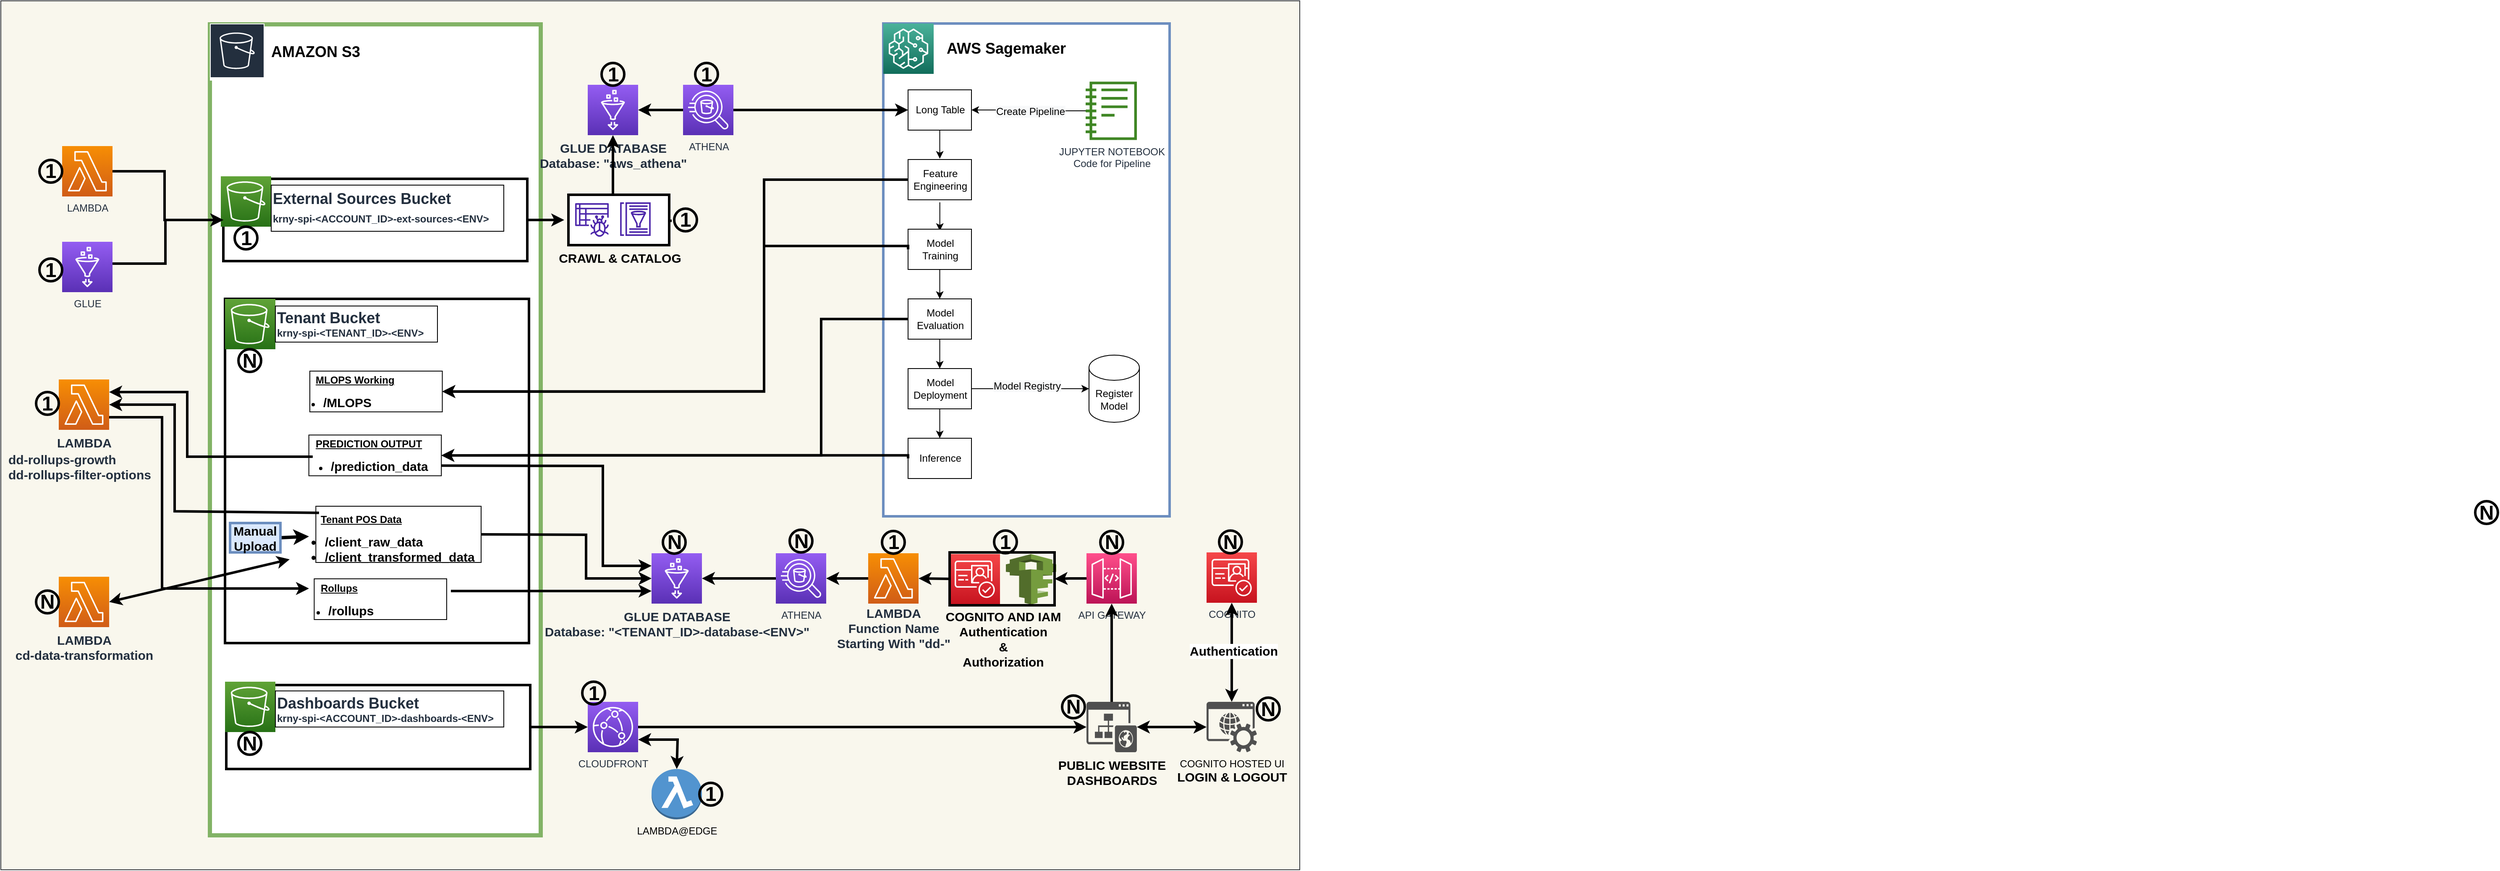 <mxfile version="19.0.3" type="device"><diagram id="D7SKZz1KEgO5FXyPw10t" name="Page-1"><mxGraphModel dx="1711" dy="2274" grid="0" gridSize="10" guides="1" tooltips="1" connect="1" arrows="1" fold="1" page="1" pageScale="1" pageWidth="850" pageHeight="1100" math="0" shadow="0"><root><mxCell id="0"/><mxCell id="1" parent="0"/><mxCell id="lmFh7GqJbffW_6uTJTKa-308" value="" style="rounded=0;whiteSpace=wrap;html=1;fontSize=15;strokeWidth=1;fillColor=#f9f7ed;strokeColor=#36393d;" vertex="1" parent="1"><mxGeometry x="129" y="-57" width="1547" height="1035" as="geometry"/></mxCell><mxCell id="lmFh7GqJbffW_6uTJTKa-1" value="" style="rounded=0;whiteSpace=wrap;html=1;strokeColor=#82b366;strokeWidth=5;fillColor=#FFFFFF;" vertex="1" parent="1"><mxGeometry x="378" y="-29" width="394" height="966" as="geometry"/></mxCell><mxCell id="lmFh7GqJbffW_6uTJTKa-2" value="" style="sketch=0;outlineConnect=0;fontColor=#232F3E;gradientColor=none;strokeColor=#ffffff;fillColor=#232F3E;dashed=0;verticalLabelPosition=middle;verticalAlign=bottom;align=center;html=1;whiteSpace=wrap;fontSize=10;fontStyle=1;spacing=3;shape=mxgraph.aws4.productIcon;prIcon=mxgraph.aws4.s3;" vertex="1" parent="1"><mxGeometry x="378" y="-30" width="65" height="68" as="geometry"/></mxCell><mxCell id="lmFh7GqJbffW_6uTJTKa-55" value="" style="rounded=0;whiteSpace=wrap;html=1;fontSize=12;fillColor=none;strokeWidth=3;" vertex="1" parent="1"><mxGeometry x="396" y="298" width="362" height="410" as="geometry"/></mxCell><mxCell id="lmFh7GqJbffW_6uTJTKa-74" value="" style="group" vertex="1" connectable="0" parent="1"><mxGeometry x="473" y="545" width="228" height="67" as="geometry"/></mxCell><mxCell id="lmFh7GqJbffW_6uTJTKa-75" value="" style="rounded=0;whiteSpace=wrap;html=1;align=left;" vertex="1" parent="lmFh7GqJbffW_6uTJTKa-74"><mxGeometry x="31.185" width="196.815" height="67.0" as="geometry"/></mxCell><mxCell id="lmFh7GqJbffW_6uTJTKa-77" value="&lt;ul style=&quot;font-size: 15px;&quot;&gt;&lt;li&gt;&lt;b&gt;/client_raw_data&lt;br&gt;&lt;/b&gt;&lt;/li&gt;&lt;li&gt;&lt;b&gt;/client_transformed_data&lt;/b&gt;&lt;/li&gt;&lt;/ul&gt;" style="text;html=1;strokeColor=none;fillColor=none;align=left;verticalAlign=middle;whiteSpace=wrap;rounded=0;" vertex="1" parent="lmFh7GqJbffW_6uTJTKa-74"><mxGeometry y="35.646" width="100.915" height="31.354" as="geometry"/></mxCell><mxCell id="lmFh7GqJbffW_6uTJTKa-84" value="&lt;span style=&quot;&quot;&gt;&lt;b&gt;&lt;u&gt;Tenant POS Data&lt;/u&gt;&lt;/b&gt;&lt;/span&gt;" style="text;html=1;strokeColor=none;fillColor=none;align=left;verticalAlign=middle;whiteSpace=wrap;rounded=0;" vertex="1" parent="lmFh7GqJbffW_6uTJTKa-74"><mxGeometry x="34.935" width="175.938" height="31.354" as="geometry"/></mxCell><mxCell id="lmFh7GqJbffW_6uTJTKa-78" value="" style="group" vertex="1" connectable="0" parent="1"><mxGeometry x="470.998" y="384" width="182.78" height="48.55" as="geometry"/></mxCell><mxCell id="lmFh7GqJbffW_6uTJTKa-79" value="" style="rounded=0;whiteSpace=wrap;html=1;align=left;" vertex="1" parent="lmFh7GqJbffW_6uTJTKa-78"><mxGeometry x="26.01" y="0.06" width="157.78" height="48.55" as="geometry"/></mxCell><mxCell id="lmFh7GqJbffW_6uTJTKa-81" value="&lt;ul&gt;&lt;li&gt;&lt;span style=&quot;background-color: initial;&quot;&gt;&lt;font style=&quot;font-size: 15px;&quot;&gt;&lt;b&gt;/MLOPS&lt;/b&gt;&lt;/font&gt;&lt;/span&gt;&lt;/li&gt;&lt;/ul&gt;" style="text;html=1;strokeColor=none;fillColor=none;align=left;verticalAlign=middle;whiteSpace=wrap;rounded=0;" vertex="1" parent="lmFh7GqJbffW_6uTJTKa-78"><mxGeometry y="25.83" width="80.9" height="22.72" as="geometry"/></mxCell><mxCell id="lmFh7GqJbffW_6uTJTKa-76" value="&lt;span style=&quot;&quot;&gt;&lt;b&gt;&lt;u&gt;MLOPS Working&lt;/u&gt;&lt;/b&gt;&lt;/span&gt;" style="text;html=1;strokeColor=none;fillColor=none;align=left;verticalAlign=middle;whiteSpace=wrap;rounded=0;" vertex="1" parent="lmFh7GqJbffW_6uTJTKa-78"><mxGeometry x="31.006" width="141.044" height="22.72" as="geometry"/></mxCell><mxCell id="lmFh7GqJbffW_6uTJTKa-82" value="" style="group" vertex="1" connectable="0" parent="1"><mxGeometry x="477.218" y="631.45" width="182.78" height="48.55" as="geometry"/></mxCell><mxCell id="lmFh7GqJbffW_6uTJTKa-83" value="" style="rounded=0;whiteSpace=wrap;html=1;align=left;" vertex="1" parent="lmFh7GqJbffW_6uTJTKa-82"><mxGeometry x="25" width="157.78" height="48.55" as="geometry"/></mxCell><mxCell id="lmFh7GqJbffW_6uTJTKa-85" value="&lt;ul&gt;&lt;li&gt;&lt;font style=&quot;font-size: 15px;&quot;&gt;&lt;b&gt;/rollups&lt;/b&gt;&lt;/font&gt;&lt;/li&gt;&lt;/ul&gt;" style="text;html=1;strokeColor=none;fillColor=none;align=left;verticalAlign=middle;whiteSpace=wrap;rounded=0;" vertex="1" parent="lmFh7GqJbffW_6uTJTKa-82"><mxGeometry y="25.83" width="80.9" height="22.72" as="geometry"/></mxCell><mxCell id="lmFh7GqJbffW_6uTJTKa-80" value="&lt;span style=&quot;&quot;&gt;&lt;b&gt;&lt;u&gt;Rollups&lt;/u&gt;&lt;/b&gt;&lt;/span&gt;" style="text;html=1;strokeColor=none;fillColor=none;align=left;verticalAlign=middle;whiteSpace=wrap;rounded=0;" vertex="1" parent="lmFh7GqJbffW_6uTJTKa-82"><mxGeometry x="30.786" width="141.044" height="22.72" as="geometry"/></mxCell><mxCell id="lmFh7GqJbffW_6uTJTKa-90" value="" style="group" vertex="1" connectable="0" parent="1"><mxGeometry x="480.218" y="460" width="176.78" height="48.72" as="geometry"/></mxCell><mxCell id="lmFh7GqJbffW_6uTJTKa-22" value="" style="rounded=0;whiteSpace=wrap;html=1;align=left;" vertex="1" parent="lmFh7GqJbffW_6uTJTKa-90"><mxGeometry x="15.64" y="0.17" width="157.78" height="48.55" as="geometry"/></mxCell><mxCell id="lmFh7GqJbffW_6uTJTKa-89" value="&lt;ul&gt;&lt;li&gt;&lt;span style=&quot;background-color: initial;&quot;&gt;&lt;font style=&quot;font-size: 15px;&quot;&gt;&lt;b&gt;/prediction_data&lt;/b&gt;&lt;/font&gt;&lt;/span&gt;&lt;/li&gt;&lt;/ul&gt;" style="text;html=1;strokeColor=none;fillColor=none;align=left;verticalAlign=middle;whiteSpace=wrap;rounded=0;" vertex="1" parent="lmFh7GqJbffW_6uTJTKa-90"><mxGeometry y="26" width="80.9" height="22.72" as="geometry"/></mxCell><mxCell id="lmFh7GqJbffW_6uTJTKa-88" value="&lt;span style=&quot;&quot;&gt;&lt;b&gt;&lt;u&gt;PREDICTION OUTPUT&lt;/u&gt;&lt;/b&gt;&lt;/span&gt;" style="text;html=1;strokeColor=none;fillColor=none;align=left;verticalAlign=middle;whiteSpace=wrap;rounded=0;" vertex="1" parent="lmFh7GqJbffW_6uTJTKa-90"><mxGeometry x="21.786" width="141.044" height="22.72" as="geometry"/></mxCell><mxCell id="lmFh7GqJbffW_6uTJTKa-4" value="&lt;div style=&quot;&quot;&gt;&lt;br&gt;&lt;/div&gt;" style="sketch=0;points=[[0,0,0],[0.25,0,0],[0.5,0,0],[0.75,0,0],[1,0,0],[0,1,0],[0.25,1,0],[0.5,1,0],[0.75,1,0],[1,1,0],[0,0.25,0],[0,0.5,0],[0,0.75,0],[1,0.25,0],[1,0.5,0],[1,0.75,0]];outlineConnect=0;fontColor=#232F3E;gradientColor=#60A337;gradientDirection=north;fillColor=#277116;strokeColor=#ffffff;dashed=0;verticalLabelPosition=bottom;verticalAlign=top;align=left;html=1;fontSize=12;fontStyle=0;aspect=fixed;shape=mxgraph.aws4.resourceIcon;resIcon=mxgraph.aws4.s3;" vertex="1" parent="1"><mxGeometry x="395.998" y="298" width="60" height="60" as="geometry"/></mxCell><mxCell id="lmFh7GqJbffW_6uTJTKa-69" value="&lt;b style=&quot;font-size: 18px;&quot;&gt;&lt;span style=&quot;color: rgb(35, 47, 62);&quot;&gt;Tenant Bucket&lt;/span&gt;&lt;br style=&quot;color: rgb(35, 47, 62);&quot;&gt;&lt;/b&gt;&lt;span style=&quot;color: rgb(35, 47, 62);&quot;&gt;&lt;b&gt;krny-spi-&amp;lt;TENANT_ID&amp;gt;-&amp;lt;ENV&amp;gt;&lt;/b&gt;&lt;/span&gt;" style="text;html=1;strokeColor=default;fillColor=none;align=left;verticalAlign=middle;whiteSpace=wrap;rounded=0;fontSize=12;" vertex="1" parent="1"><mxGeometry x="456" y="306.5" width="193" height="43" as="geometry"/></mxCell><mxCell id="lmFh7GqJbffW_6uTJTKa-103" style="edgeStyle=orthogonalEdgeStyle;rounded=0;orthogonalLoop=1;jettySize=auto;html=1;entryX=0;entryY=0.5;entryDx=0;entryDy=0;fontSize=12;strokeWidth=3;" edge="1" parent="1" source="lmFh7GqJbffW_6uTJTKa-59"><mxGeometry relative="1" as="geometry"><mxPoint x="800" y="204" as="targetPoint"/></mxGeometry></mxCell><mxCell id="lmFh7GqJbffW_6uTJTKa-59" value="" style="rounded=0;whiteSpace=wrap;html=1;fontSize=12;fillColor=none;strokeWidth=3;" vertex="1" parent="1"><mxGeometry x="394" y="155" width="362" height="98" as="geometry"/></mxCell><mxCell id="lmFh7GqJbffW_6uTJTKa-36" value="&lt;div style=&quot;&quot;&gt;&lt;br&gt;&lt;/div&gt;" style="sketch=0;points=[[0,0,0],[0.25,0,0],[0.5,0,0],[0.75,0,0],[1,0,0],[0,1,0],[0.25,1,0],[0.5,1,0],[0.75,1,0],[1,1,0],[0,0.25,0],[0,0.5,0],[0,0.75,0],[1,0.25,0],[1,0.5,0],[1,0.75,0]];outlineConnect=0;fontColor=#232F3E;gradientColor=#60A337;gradientDirection=north;fillColor=#277116;strokeColor=#ffffff;dashed=0;verticalLabelPosition=bottom;verticalAlign=top;align=left;html=1;fontSize=12;fontStyle=0;aspect=fixed;shape=mxgraph.aws4.resourceIcon;resIcon=mxgraph.aws4.s3;" vertex="1" parent="1"><mxGeometry x="391" y="152" width="60" height="60" as="geometry"/></mxCell><mxCell id="lmFh7GqJbffW_6uTJTKa-70" value="&lt;span style=&quot;color: rgb(35, 47, 62); font-size: 18px;&quot;&gt;External Sources Bucket&lt;/span&gt;&lt;br style=&quot;color: rgb(35, 47, 62); font-size: 18px;&quot;&gt;&lt;span style=&quot;color: rgb(35, 47, 62);&quot;&gt;&lt;font style=&quot;font-size: 12px;&quot;&gt;krny-spi-&amp;lt;ACCOUNT_ID&amp;gt;-ext-sources-&amp;lt;ENV&amp;gt;&lt;/font&gt;&lt;/span&gt;" style="text;html=1;strokeColor=default;fillColor=none;align=left;verticalAlign=middle;whiteSpace=wrap;rounded=0;fontSize=18;fontStyle=1" vertex="1" parent="1"><mxGeometry x="451" y="162.5" width="277" height="55" as="geometry"/></mxCell><mxCell id="lmFh7GqJbffW_6uTJTKa-151" style="edgeStyle=orthogonalEdgeStyle;rounded=0;orthogonalLoop=1;jettySize=auto;html=1;entryX=0;entryY=0.5;entryDx=0;entryDy=0;entryPerimeter=0;fontSize=12;strokeWidth=3;" edge="1" parent="1" source="lmFh7GqJbffW_6uTJTKa-61" target="lmFh7GqJbffW_6uTJTKa-148"><mxGeometry relative="1" as="geometry"/></mxCell><mxCell id="lmFh7GqJbffW_6uTJTKa-61" value="" style="rounded=0;whiteSpace=wrap;html=1;fontSize=12;fillColor=none;strokeWidth=3;" vertex="1" parent="1"><mxGeometry x="397.5" y="758" width="362" height="100" as="geometry"/></mxCell><mxCell id="lmFh7GqJbffW_6uTJTKa-62" value="&lt;div style=&quot;&quot;&gt;&lt;br&gt;&lt;/div&gt;" style="sketch=0;points=[[0,0,0],[0.25,0,0],[0.5,0,0],[0.75,0,0],[1,0,0],[0,1,0],[0.25,1,0],[0.5,1,0],[0.75,1,0],[1,1,0],[0,0.25,0],[0,0.5,0],[0,0.75,0],[1,0.25,0],[1,0.5,0],[1,0.75,0]];outlineConnect=0;fontColor=#232F3E;gradientColor=#60A337;gradientDirection=north;fillColor=#277116;strokeColor=#ffffff;dashed=0;verticalLabelPosition=bottom;verticalAlign=top;align=left;html=1;fontSize=12;fontStyle=0;aspect=fixed;shape=mxgraph.aws4.resourceIcon;resIcon=mxgraph.aws4.s3;" vertex="1" parent="1"><mxGeometry x="396" y="754" width="60" height="60" as="geometry"/></mxCell><mxCell id="lmFh7GqJbffW_6uTJTKa-71" value="&lt;font style=&quot;font-size: 18px;&quot;&gt;&lt;b&gt;&lt;span style=&quot;color: rgb(35, 47, 62);&quot;&gt;Dashboards Bucket&lt;/span&gt;&lt;br style=&quot;color: rgb(35, 47, 62);&quot;&gt;&lt;/b&gt;&lt;/font&gt;&lt;span style=&quot;color: rgb(35, 47, 62);&quot;&gt;&lt;b&gt;krny-spi-&amp;lt;ACCOUNT_ID&amp;gt;-dashboards-&amp;lt;ENV&amp;gt;&lt;/b&gt;&lt;/span&gt;" style="text;html=1;strokeColor=default;fillColor=none;align=left;verticalAlign=middle;whiteSpace=wrap;rounded=0;fontSize=12;" vertex="1" parent="1"><mxGeometry x="456" y="765" width="272" height="43" as="geometry"/></mxCell><mxCell id="lmFh7GqJbffW_6uTJTKa-91" value="AMAZON S3" style="text;html=1;strokeColor=none;fillColor=none;align=center;verticalAlign=middle;whiteSpace=wrap;rounded=0;fontSize=18;fontStyle=1" vertex="1" parent="1"><mxGeometry x="445" y="-11" width="118" height="30" as="geometry"/></mxCell><mxCell id="lmFh7GqJbffW_6uTJTKa-94" style="edgeStyle=orthogonalEdgeStyle;rounded=0;orthogonalLoop=1;jettySize=auto;html=1;fontSize=12;strokeWidth=3;" edge="1" parent="1" source="lmFh7GqJbffW_6uTJTKa-92" target="lmFh7GqJbffW_6uTJTKa-59"><mxGeometry relative="1" as="geometry"><Array as="points"><mxPoint x="324" y="146"/><mxPoint x="324" y="204"/></Array></mxGeometry></mxCell><mxCell id="lmFh7GqJbffW_6uTJTKa-92" value="LAMBDA" style="sketch=0;points=[[0,0,0],[0.25,0,0],[0.5,0,0],[0.75,0,0],[1,0,0],[0,1,0],[0.25,1,0],[0.5,1,0],[0.75,1,0],[1,1,0],[0,0.25,0],[0,0.5,0],[0,0.75,0],[1,0.25,0],[1,0.5,0],[1,0.75,0]];outlineConnect=0;fontColor=#232F3E;gradientColor=#F78E04;gradientDirection=north;fillColor=#D05C17;strokeColor=#ffffff;dashed=0;verticalLabelPosition=bottom;verticalAlign=top;align=center;html=1;fontSize=12;fontStyle=0;aspect=fixed;shape=mxgraph.aws4.resourceIcon;resIcon=mxgraph.aws4.lambda;" vertex="1" parent="1"><mxGeometry x="202" y="116" width="60" height="60" as="geometry"/></mxCell><mxCell id="lmFh7GqJbffW_6uTJTKa-95" style="edgeStyle=orthogonalEdgeStyle;rounded=0;orthogonalLoop=1;jettySize=auto;html=1;entryX=0;entryY=0.5;entryDx=0;entryDy=0;fontSize=12;strokeWidth=3;" edge="1" parent="1" source="lmFh7GqJbffW_6uTJTKa-93" target="lmFh7GqJbffW_6uTJTKa-59"><mxGeometry relative="1" as="geometry"><Array as="points"><mxPoint x="325" y="256"/><mxPoint x="325" y="204"/></Array></mxGeometry></mxCell><mxCell id="lmFh7GqJbffW_6uTJTKa-93" value="GLUE" style="sketch=0;points=[[0,0,0],[0.25,0,0],[0.5,0,0],[0.75,0,0],[1,0,0],[0,1,0],[0.25,1,0],[0.5,1,0],[0.75,1,0],[1,1,0],[0,0.25,0],[0,0.5,0],[0,0.75,0],[1,0.25,0],[1,0.5,0],[1,0.75,0]];outlineConnect=0;fontColor=#232F3E;gradientColor=#945DF2;gradientDirection=north;fillColor=#5A30B5;strokeColor=#ffffff;dashed=0;verticalLabelPosition=bottom;verticalAlign=top;align=center;html=1;fontSize=12;fontStyle=0;aspect=fixed;shape=mxgraph.aws4.resourceIcon;resIcon=mxgraph.aws4.glue;" vertex="1" parent="1"><mxGeometry x="202" y="230" width="60" height="60" as="geometry"/></mxCell><mxCell id="lmFh7GqJbffW_6uTJTKa-104" value="&lt;font style=&quot;font-size: 15px;&quot;&gt;&lt;b&gt;GLUE DATABASE&lt;br&gt;Database: &quot;aws_athena&quot;&lt;/b&gt;&lt;/font&gt;" style="sketch=0;points=[[0,0,0],[0.25,0,0],[0.5,0,0],[0.75,0,0],[1,0,0],[0,1,0],[0.25,1,0],[0.5,1,0],[0.75,1,0],[1,1,0],[0,0.25,0],[0,0.5,0],[0,0.75,0],[1,0.25,0],[1,0.5,0],[1,0.75,0]];outlineConnect=0;fontColor=#232F3E;gradientColor=#945DF2;gradientDirection=north;fillColor=#5A30B5;strokeColor=#ffffff;dashed=0;verticalLabelPosition=bottom;verticalAlign=top;align=center;html=1;fontSize=12;fontStyle=0;aspect=fixed;shape=mxgraph.aws4.resourceIcon;resIcon=mxgraph.aws4.glue;" vertex="1" parent="1"><mxGeometry x="828" y="43" width="60" height="60" as="geometry"/></mxCell><mxCell id="lmFh7GqJbffW_6uTJTKa-105" style="edgeStyle=orthogonalEdgeStyle;rounded=0;orthogonalLoop=1;jettySize=auto;html=1;fontSize=12;strokeWidth=3;" edge="1" parent="1" target="lmFh7GqJbffW_6uTJTKa-104"><mxGeometry relative="1" as="geometry"><mxPoint x="928" y="205" as="sourcePoint"/></mxGeometry></mxCell><mxCell id="lmFh7GqJbffW_6uTJTKa-114" style="edgeStyle=orthogonalEdgeStyle;rounded=0;orthogonalLoop=1;jettySize=auto;html=1;entryX=1;entryY=0.5;entryDx=0;entryDy=0;entryPerimeter=0;fontSize=12;strokeWidth=3;" edge="1" parent="1" source="lmFh7GqJbffW_6uTJTKa-106" target="lmFh7GqJbffW_6uTJTKa-111"><mxGeometry relative="1" as="geometry"/></mxCell><mxCell id="lmFh7GqJbffW_6uTJTKa-106" value="ATHENA" style="sketch=0;points=[[0,0,0],[0.25,0,0],[0.5,0,0],[0.75,0,0],[1,0,0],[0,1,0],[0.25,1,0],[0.5,1,0],[0.75,1,0],[1,1,0],[0,0.25,0],[0,0.5,0],[0,0.75,0],[1,0.25,0],[1,0.5,0],[1,0.75,0]];outlineConnect=0;fontColor=#232F3E;gradientColor=#945DF2;gradientDirection=north;fillColor=#5A30B5;strokeColor=#ffffff;dashed=0;verticalLabelPosition=bottom;verticalAlign=top;align=center;html=1;fontSize=12;fontStyle=0;aspect=fixed;shape=mxgraph.aws4.resourceIcon;resIcon=mxgraph.aws4.athena;" vertex="1" parent="1"><mxGeometry x="1052" y="601" width="60" height="60" as="geometry"/></mxCell><mxCell id="lmFh7GqJbffW_6uTJTKa-107" value="&lt;font style=&quot;font-size: 15px;&quot;&gt;&lt;b&gt;CRAWL &amp;amp; CATALOG&lt;/b&gt;&lt;/font&gt;" style="text;html=1;strokeColor=none;fillColor=none;align=center;verticalAlign=middle;whiteSpace=wrap;rounded=0;dashed=1;fontSize=12;" vertex="1" parent="1"><mxGeometry x="787.5" y="234" width="157" height="30" as="geometry"/></mxCell><mxCell id="lmFh7GqJbffW_6uTJTKa-109" value="&lt;font style=&quot;font-size: 15px;&quot;&gt;&lt;b&gt;LAMBDA&lt;br&gt;cd-data-transformation&lt;/b&gt;&lt;/font&gt;" style="sketch=0;points=[[0,0,0],[0.25,0,0],[0.5,0,0],[0.75,0,0],[1,0,0],[0,1,0],[0.25,1,0],[0.5,1,0],[0.75,1,0],[1,1,0],[0,0.25,0],[0,0.5,0],[0,0.75,0],[1,0.25,0],[1,0.5,0],[1,0.75,0]];outlineConnect=0;fontColor=#232F3E;gradientColor=#F78E04;gradientDirection=north;fillColor=#D05C17;strokeColor=#ffffff;dashed=0;verticalLabelPosition=bottom;verticalAlign=top;align=center;html=1;fontSize=12;fontStyle=0;aspect=fixed;shape=mxgraph.aws4.resourceIcon;resIcon=mxgraph.aws4.lambda;" vertex="1" parent="1"><mxGeometry x="198" y="629" width="60" height="60" as="geometry"/></mxCell><mxCell id="lmFh7GqJbffW_6uTJTKa-110" value="" style="endArrow=classic;startArrow=classic;html=1;rounded=0;fontSize=12;exitX=1;exitY=0.5;exitDx=0;exitDy=0;exitPerimeter=0;strokeWidth=3;" edge="1" parent="1" source="lmFh7GqJbffW_6uTJTKa-109" target="lmFh7GqJbffW_6uTJTKa-77"><mxGeometry width="50" height="50" relative="1" as="geometry"><mxPoint x="542" y="476" as="sourcePoint"/><mxPoint x="592" y="426" as="targetPoint"/></mxGeometry></mxCell><mxCell id="lmFh7GqJbffW_6uTJTKa-111" value="&lt;div style=&quot;font-size: 15px;&quot;&gt;&lt;font style=&quot;font-size: 15px;&quot;&gt;&lt;b&gt;&lt;span style=&quot;background-color: initial;&quot;&gt;GLUE DATABASE&lt;/span&gt;&lt;/b&gt;&lt;/font&gt;&lt;/div&gt;&lt;div style=&quot;font-size: 15px;&quot;&gt;&lt;span style=&quot;background-color: initial;&quot;&gt;&lt;font style=&quot;font-size: 15px;&quot;&gt;&lt;b&gt;Database: &quot;&amp;lt;TENANT_ID&amp;gt;-database-&amp;lt;ENV&amp;gt;&quot;&lt;/b&gt;&lt;/font&gt;&lt;/span&gt;&lt;/div&gt;" style="sketch=0;points=[[0,0,0],[0.25,0,0],[0.5,0,0],[0.75,0,0],[1,0,0],[0,1,0],[0.25,1,0],[0.5,1,0],[0.75,1,0],[1,1,0],[0,0.25,0],[0,0.5,0],[0,0.75,0],[1,0.25,0],[1,0.5,0],[1,0.75,0]];outlineConnect=0;fontColor=#232F3E;gradientColor=#945DF2;gradientDirection=north;fillColor=#5A30B5;strokeColor=#ffffff;dashed=0;verticalLabelPosition=bottom;verticalAlign=top;align=center;html=1;fontSize=12;fontStyle=0;aspect=fixed;shape=mxgraph.aws4.resourceIcon;resIcon=mxgraph.aws4.glue;" vertex="1" parent="1"><mxGeometry x="904" y="601" width="60" height="60" as="geometry"/></mxCell><mxCell id="lmFh7GqJbffW_6uTJTKa-125" value="&lt;font style=&quot;font-size: 24px;&quot;&gt;&lt;b&gt;N&lt;/b&gt;&lt;/font&gt;" style="ellipse;whiteSpace=wrap;html=1;aspect=fixed;fontSize=12;strokeWidth=3;fillColor=none;" vertex="1" parent="1"><mxGeometry x="3076" y="539" width="27" height="27" as="geometry"/></mxCell><mxCell id="lmFh7GqJbffW_6uTJTKa-128" style="edgeStyle=orthogonalEdgeStyle;rounded=0;orthogonalLoop=1;jettySize=auto;html=1;fontSize=24;strokeWidth=3;" edge="1" parent="1" source="lmFh7GqJbffW_6uTJTKa-127" target="lmFh7GqJbffW_6uTJTKa-106"><mxGeometry relative="1" as="geometry"/></mxCell><mxCell id="lmFh7GqJbffW_6uTJTKa-127" value="" style="sketch=0;points=[[0,0,0],[0.25,0,0],[0.5,0,0],[0.75,0,0],[1,0,0],[0,1,0],[0.25,1,0],[0.5,1,0],[0.75,1,0],[1,1,0],[0,0.25,0],[0,0.5,0],[0,0.75,0],[1,0.25,0],[1,0.5,0],[1,0.75,0]];outlineConnect=0;fontColor=#232F3E;gradientColor=#F78E04;gradientDirection=north;fillColor=#D05C17;strokeColor=#ffffff;dashed=0;verticalLabelPosition=bottom;verticalAlign=top;align=center;html=1;fontSize=12;fontStyle=0;aspect=fixed;shape=mxgraph.aws4.resourceIcon;resIcon=mxgraph.aws4.lambda;" vertex="1" parent="1"><mxGeometry x="1162" y="601" width="60" height="60" as="geometry"/></mxCell><mxCell id="lmFh7GqJbffW_6uTJTKa-270" value="" style="edgeStyle=orthogonalEdgeStyle;rounded=0;orthogonalLoop=1;jettySize=auto;html=1;fontSize=12;strokeWidth=3;" edge="1" parent="1" source="lmFh7GqJbffW_6uTJTKa-129" target="lmFh7GqJbffW_6uTJTKa-141"><mxGeometry relative="1" as="geometry"/></mxCell><mxCell id="lmFh7GqJbffW_6uTJTKa-129" value="API GATEWAY" style="sketch=0;points=[[0,0,0],[0.25,0,0],[0.5,0,0],[0.75,0,0],[1,0,0],[0,1,0],[0.25,1,0],[0.5,1,0],[0.75,1,0],[1,1,0],[0,0.25,0],[0,0.5,0],[0,0.75,0],[1,0.25,0],[1,0.5,0],[1,0.75,0]];outlineConnect=0;fontColor=#232F3E;gradientColor=#FF4F8B;gradientDirection=north;fillColor=#BC1356;strokeColor=#ffffff;dashed=0;verticalLabelPosition=bottom;verticalAlign=top;align=center;html=1;fontSize=12;fontStyle=0;aspect=fixed;shape=mxgraph.aws4.resourceIcon;resIcon=mxgraph.aws4.api_gateway;" vertex="1" parent="1"><mxGeometry x="1422" y="601" width="60" height="60" as="geometry"/></mxCell><mxCell id="lmFh7GqJbffW_6uTJTKa-130" value="&lt;font style=&quot;font-size: 24px;&quot;&gt;&lt;b&gt;1&lt;/b&gt;&lt;/font&gt;" style="ellipse;whiteSpace=wrap;html=1;aspect=fixed;fontSize=12;strokeWidth=3;fillColor=none;" vertex="1" parent="1"><mxGeometry x="1433.5" y="512" width="27" height="27" as="geometry"/></mxCell><mxCell id="lmFh7GqJbffW_6uTJTKa-144" value="" style="group" vertex="1" connectable="0" parent="1"><mxGeometry x="1259" y="600" width="141" height="133" as="geometry"/></mxCell><mxCell id="lmFh7GqJbffW_6uTJTKa-143" value="" style="group" vertex="1" connectable="0" parent="lmFh7GqJbffW_6uTJTKa-144"><mxGeometry width="127" height="93" as="geometry"/></mxCell><mxCell id="lmFh7GqJbffW_6uTJTKa-139" value="" style="outlineConnect=0;dashed=0;verticalLabelPosition=bottom;verticalAlign=top;align=center;html=1;shape=mxgraph.aws3.iam;fillColor=#759C3E;gradientColor=none;fontSize=24;strokeWidth=3;" vertex="1" parent="lmFh7GqJbffW_6uTJTKa-143"><mxGeometry x="67" y="2" width="60" height="60" as="geometry"/></mxCell><mxCell id="lmFh7GqJbffW_6uTJTKa-140" value="" style="sketch=0;points=[[0,0,0],[0.25,0,0],[0.5,0,0],[0.75,0,0],[1,0,0],[0,1,0],[0.25,1,0],[0.5,1,0],[0.75,1,0],[1,1,0],[0,0.25,0],[0,0.5,0],[0,0.75,0],[1,0.25,0],[1,0.5,0],[1,0.75,0]];outlineConnect=0;fontColor=#232F3E;gradientColor=#F54749;gradientDirection=north;fillColor=#C7131F;strokeColor=#ffffff;dashed=0;verticalLabelPosition=bottom;verticalAlign=top;align=center;html=1;fontSize=12;fontStyle=0;aspect=fixed;shape=mxgraph.aws4.resourceIcon;resIcon=mxgraph.aws4.cognito;" vertex="1" parent="lmFh7GqJbffW_6uTJTKa-143"><mxGeometry y="2" width="60" height="60" as="geometry"/></mxCell><mxCell id="lmFh7GqJbffW_6uTJTKa-141" value="" style="rounded=0;whiteSpace=wrap;html=1;fontSize=24;strokeWidth=3;fillColor=none;" vertex="1" parent="lmFh7GqJbffW_6uTJTKa-143"><mxGeometry width="125" height="63" as="geometry"/></mxCell><mxCell id="lmFh7GqJbffW_6uTJTKa-142" value="&lt;font style=&quot;font-size: 15px;&quot;&gt;&lt;b&gt;COGNITO AND IAM&lt;br&gt;Authentication&lt;br&gt;&amp;amp;&lt;br&gt;Authorization&lt;/b&gt;&lt;/font&gt;" style="text;html=1;strokeColor=none;fillColor=none;align=center;verticalAlign=middle;whiteSpace=wrap;rounded=0;fontSize=12;" vertex="1" parent="lmFh7GqJbffW_6uTJTKa-144"><mxGeometry x="-8.25" y="80" width="143.5" height="46" as="geometry"/></mxCell><mxCell id="lmFh7GqJbffW_6uTJTKa-273" style="edgeStyle=orthogonalEdgeStyle;rounded=0;orthogonalLoop=1;jettySize=auto;html=1;fontSize=12;strokeWidth=3;" edge="1" parent="1" source="lmFh7GqJbffW_6uTJTKa-148" target="lmFh7GqJbffW_6uTJTKa-157"><mxGeometry relative="1" as="geometry"/></mxCell><mxCell id="lmFh7GqJbffW_6uTJTKa-148" value="CLOUDFRONT" style="sketch=0;points=[[0,0,0],[0.25,0,0],[0.5,0,0],[0.75,0,0],[1,0,0],[0,1,0],[0.25,1,0],[0.5,1,0],[0.75,1,0],[1,1,0],[0,0.25,0],[0,0.5,0],[0,0.75,0],[1,0.25,0],[1,0.5,0],[1,0.75,0]];outlineConnect=0;fontColor=#232F3E;gradientColor=#945DF2;gradientDirection=north;fillColor=#5A30B5;strokeColor=#ffffff;dashed=0;verticalLabelPosition=bottom;verticalAlign=top;align=center;html=1;fontSize=12;fontStyle=0;aspect=fixed;shape=mxgraph.aws4.resourceIcon;resIcon=mxgraph.aws4.cloudfront;" vertex="1" parent="1"><mxGeometry x="828" y="778" width="60" height="60" as="geometry"/></mxCell><mxCell id="lmFh7GqJbffW_6uTJTKa-152" value="LAMBDA@EDGE" style="outlineConnect=0;dashed=0;verticalLabelPosition=bottom;verticalAlign=top;align=center;html=1;shape=mxgraph.aws3.lambda_function;fillColor=#5294CF;gradientColor=none;" vertex="1" parent="1"><mxGeometry x="904" y="858" width="60" height="60" as="geometry"/></mxCell><mxCell id="lmFh7GqJbffW_6uTJTKa-155" value="COGNITO HOSTED UI&lt;br&gt;&lt;font style=&quot;font-size: 15px;&quot;&gt;&lt;b&gt;LOGIN &amp;amp; LOGOUT&lt;/b&gt;&lt;/font&gt;" style="sketch=0;pointerEvents=1;shadow=0;dashed=0;html=1;strokeColor=none;fillColor=#505050;labelPosition=center;verticalLabelPosition=bottom;verticalAlign=top;outlineConnect=0;align=center;shape=mxgraph.office.services.online_hosted_services;fontSize=12;" vertex="1" parent="1"><mxGeometry x="1565" y="778" width="60" height="60" as="geometry"/></mxCell><mxCell id="lmFh7GqJbffW_6uTJTKa-274" style="edgeStyle=orthogonalEdgeStyle;rounded=0;orthogonalLoop=1;jettySize=auto;html=1;entryX=0.5;entryY=1;entryDx=0;entryDy=0;entryPerimeter=0;fontSize=12;strokeWidth=3;" edge="1" parent="1" source="lmFh7GqJbffW_6uTJTKa-157" target="lmFh7GqJbffW_6uTJTKa-129"><mxGeometry relative="1" as="geometry"/></mxCell><mxCell id="lmFh7GqJbffW_6uTJTKa-157" value="&lt;b style=&quot;font-size: 15px;&quot;&gt;PUBLIC WEBSITE&lt;br&gt;DASHBOARDS&lt;/b&gt;" style="sketch=0;pointerEvents=1;shadow=0;dashed=0;html=1;strokeColor=none;fillColor=#505050;labelPosition=center;verticalLabelPosition=bottom;verticalAlign=top;outlineConnect=0;align=center;shape=mxgraph.office.sites.website_public;fontSize=12;" vertex="1" parent="1"><mxGeometry x="1422" y="778" width="60" height="60" as="geometry"/></mxCell><mxCell id="lmFh7GqJbffW_6uTJTKa-163" value="&lt;font style=&quot;font-size: 15px;&quot;&gt;&lt;b&gt;&lt;span style=&quot;color: rgb(35, 47, 62);&quot;&gt;LAMBDA&lt;/span&gt;&lt;br style=&quot;color: rgb(35, 47, 62);&quot;&gt;&lt;span style=&quot;color: rgb(35, 47, 62);&quot;&gt;Function Name Starting With &quot;dd-&quot;&lt;/span&gt;&lt;/b&gt;&lt;/font&gt;" style="text;html=1;strokeColor=none;fillColor=none;align=center;verticalAlign=middle;whiteSpace=wrap;rounded=0;fontSize=12;" vertex="1" parent="1"><mxGeometry x="1120.75" y="675" width="142.5" height="30" as="geometry"/></mxCell><mxCell id="lmFh7GqJbffW_6uTJTKa-164" value="COGNITO" style="sketch=0;points=[[0,0,0],[0.25,0,0],[0.5,0,0],[0.75,0,0],[1,0,0],[0,1,0],[0.25,1,0],[0.5,1,0],[0.75,1,0],[1,1,0],[0,0.25,0],[0,0.5,0],[0,0.75,0],[1,0.25,0],[1,0.5,0],[1,0.75,0]];outlineConnect=0;fontColor=#232F3E;gradientColor=#F54749;gradientDirection=north;fillColor=#C7131F;strokeColor=#ffffff;dashed=0;verticalLabelPosition=bottom;verticalAlign=top;align=center;html=1;fontSize=12;fontStyle=0;aspect=fixed;shape=mxgraph.aws4.resourceIcon;resIcon=mxgraph.aws4.cognito;" vertex="1" parent="1"><mxGeometry x="1565" y="600" width="60" height="60" as="geometry"/></mxCell><mxCell id="lmFh7GqJbffW_6uTJTKa-165" value="" style="endArrow=classic;startArrow=classic;html=1;rounded=0;fontSize=12;entryX=0.5;entryY=1;entryDx=0;entryDy=0;entryPerimeter=0;strokeWidth=3;" edge="1" parent="1" source="lmFh7GqJbffW_6uTJTKa-155" target="lmFh7GqJbffW_6uTJTKa-164"><mxGeometry width="50" height="50" relative="1" as="geometry"><mxPoint x="817" y="1062" as="sourcePoint"/><mxPoint x="867" y="1012" as="targetPoint"/></mxGeometry></mxCell><mxCell id="lmFh7GqJbffW_6uTJTKa-310" value="&lt;b&gt;Authentication&lt;/b&gt;" style="edgeLabel;html=1;align=center;verticalAlign=middle;resizable=0;points=[];fontSize=15;" vertex="1" connectable="0" parent="lmFh7GqJbffW_6uTJTKa-165"><mxGeometry x="0.027" y="-2" relative="1" as="geometry"><mxPoint y="-1" as="offset"/></mxGeometry></mxCell><mxCell id="lmFh7GqJbffW_6uTJTKa-167" value="&lt;b style=&quot;font-size: 15px;&quot;&gt;LAMBDA&lt;br&gt;&lt;br&gt;&lt;/b&gt;" style="sketch=0;points=[[0,0,0],[0.25,0,0],[0.5,0,0],[0.75,0,0],[1,0,0],[0,1,0],[0.25,1,0],[0.5,1,0],[0.75,1,0],[1,1,0],[0,0.25,0],[0,0.5,0],[0,0.75,0],[1,0.25,0],[1,0.5,0],[1,0.75,0]];outlineConnect=0;fontColor=#232F3E;gradientColor=#F78E04;gradientDirection=north;fillColor=#D05C17;strokeColor=#ffffff;dashed=0;verticalLabelPosition=bottom;verticalAlign=top;align=center;html=1;fontSize=12;fontStyle=0;aspect=fixed;shape=mxgraph.aws4.resourceIcon;resIcon=mxgraph.aws4.lambda;" vertex="1" parent="1"><mxGeometry x="198" y="394" width="60" height="60" as="geometry"/></mxCell><mxCell id="lmFh7GqJbffW_6uTJTKa-177" value="" style="endArrow=classic;html=1;rounded=0;fontSize=12;exitX=0.25;exitY=0;exitDx=0;exitDy=0;entryX=1;entryY=0.25;entryDx=0;entryDy=0;entryPerimeter=0;strokeWidth=3;" edge="1" parent="1" source="lmFh7GqJbffW_6uTJTKa-89" target="lmFh7GqJbffW_6uTJTKa-167"><mxGeometry width="50" height="50" relative="1" as="geometry"><mxPoint x="786" y="584" as="sourcePoint"/><mxPoint x="836" y="534" as="targetPoint"/><Array as="points"><mxPoint x="351" y="486"/><mxPoint x="351" y="409"/></Array></mxGeometry></mxCell><mxCell id="lmFh7GqJbffW_6uTJTKa-178" value="" style="endArrow=classic;html=1;rounded=0;fontSize=12;entryX=1;entryY=0.5;entryDx=0;entryDy=0;entryPerimeter=0;exitX=0;exitY=0.25;exitDx=0;exitDy=0;strokeWidth=3;" edge="1" parent="1" source="lmFh7GqJbffW_6uTJTKa-84" target="lmFh7GqJbffW_6uTJTKa-167"><mxGeometry width="50" height="50" relative="1" as="geometry"><mxPoint x="492" y="636" as="sourcePoint"/><mxPoint x="836" y="534" as="targetPoint"/><Array as="points"><mxPoint x="336" y="551"/><mxPoint x="336" y="424"/></Array></mxGeometry></mxCell><mxCell id="lmFh7GqJbffW_6uTJTKa-207" value="" style="endArrow=classic;html=1;rounded=0;fontSize=12;exitX=1;exitY=0.75;exitDx=0;exitDy=0;exitPerimeter=0;strokeWidth=3;" edge="1" parent="1" source="lmFh7GqJbffW_6uTJTKa-167"><mxGeometry width="50" height="50" relative="1" as="geometry"><mxPoint x="651" y="420" as="sourcePoint"/><mxPoint x="496" y="643" as="targetPoint"/><Array as="points"><mxPoint x="321" y="439"/><mxPoint x="321" y="643"/></Array></mxGeometry></mxCell><mxCell id="lmFh7GqJbffW_6uTJTKa-260" value="" style="edgeStyle=orthogonalEdgeStyle;rounded=0;orthogonalLoop=1;jettySize=auto;html=1;fontSize=12;strokeWidth=3;" edge="1" parent="1" source="lmFh7GqJbffW_6uTJTKa-214" target="lmFh7GqJbffW_6uTJTKa-104"><mxGeometry relative="1" as="geometry"/></mxCell><mxCell id="lmFh7GqJbffW_6uTJTKa-214" value="ATHENA" style="sketch=0;points=[[0,0,0],[0.25,0,0],[0.5,0,0],[0.75,0,0],[1,0,0],[0,1,0],[0.25,1,0],[0.5,1,0],[0.75,1,0],[1,1,0],[0,0.25,0],[0,0.5,0],[0,0.75,0],[1,0.25,0],[1,0.5,0],[1,0.75,0]];outlineConnect=0;fontColor=#232F3E;gradientColor=#945DF2;gradientDirection=north;fillColor=#5A30B5;strokeColor=#ffffff;dashed=0;verticalLabelPosition=bottom;verticalAlign=top;align=center;html=1;fontSize=12;fontStyle=0;aspect=fixed;shape=mxgraph.aws4.resourceIcon;resIcon=mxgraph.aws4.athena;" vertex="1" parent="1"><mxGeometry x="941.5" y="43" width="60" height="60" as="geometry"/></mxCell><mxCell id="lmFh7GqJbffW_6uTJTKa-218" value="" style="group" vertex="1" connectable="0" parent="1"><mxGeometry x="805" y="174" width="120" height="60" as="geometry"/></mxCell><mxCell id="lmFh7GqJbffW_6uTJTKa-217" value="" style="rounded=0;whiteSpace=wrap;html=1;fontSize=12;strokeColor=#000000;strokeWidth=3;fillColor=#FFFFFF;" vertex="1" parent="lmFh7GqJbffW_6uTJTKa-218"><mxGeometry width="120" height="60" as="geometry"/></mxCell><mxCell id="lmFh7GqJbffW_6uTJTKa-98" value="" style="sketch=0;outlineConnect=0;fontColor=#232F3E;gradientColor=none;fillColor=#4D27AA;strokeColor=none;dashed=0;verticalLabelPosition=bottom;verticalAlign=top;align=center;html=1;fontSize=12;fontStyle=0;pointerEvents=1;shape=mxgraph.aws4.glue_data_catalog;aspect=fixed;" vertex="1" parent="lmFh7GqJbffW_6uTJTKa-218"><mxGeometry x="59.75" y="9" width="40" height="40" as="geometry"/></mxCell><mxCell id="lmFh7GqJbffW_6uTJTKa-96" value="" style="sketch=0;outlineConnect=0;fontColor=#232F3E;gradientColor=none;fillColor=#4D27AA;strokeColor=none;dashed=0;verticalLabelPosition=bottom;verticalAlign=top;align=center;html=1;fontSize=12;fontStyle=0;pointerEvents=1;shape=mxgraph.aws4.glue_crawlers;" vertex="1" parent="lmFh7GqJbffW_6uTJTKa-218"><mxGeometry x="8" width="40" height="60" as="geometry"/></mxCell><mxCell id="lmFh7GqJbffW_6uTJTKa-219" value="" style="endArrow=classic;html=1;rounded=0;fontSize=12;exitX=1;exitY=0.5;exitDx=0;exitDy=0;entryX=0;entryY=0.5;entryDx=0;entryDy=0;entryPerimeter=0;strokeWidth=3;" edge="1" parent="1" source="lmFh7GqJbffW_6uTJTKa-75" target="lmFh7GqJbffW_6uTJTKa-111"><mxGeometry width="50" height="50" relative="1" as="geometry"><mxPoint x="953" y="470" as="sourcePoint"/><mxPoint x="1048" y="623" as="targetPoint"/><Array as="points"><mxPoint x="826" y="579"/><mxPoint x="826" y="631"/></Array></mxGeometry></mxCell><mxCell id="lmFh7GqJbffW_6uTJTKa-220" value="" style="endArrow=classic;html=1;rounded=0;fontSize=12;exitX=1;exitY=0.75;exitDx=0;exitDy=0;entryX=0;entryY=0.25;entryDx=0;entryDy=0;entryPerimeter=0;strokeWidth=3;" edge="1" parent="1" source="lmFh7GqJbffW_6uTJTKa-22" target="lmFh7GqJbffW_6uTJTKa-111"><mxGeometry width="50" height="50" relative="1" as="geometry"><mxPoint x="953" y="466" as="sourcePoint"/><mxPoint x="1003" y="416" as="targetPoint"/><Array as="points"><mxPoint x="846" y="497"/><mxPoint x="846" y="616"/></Array></mxGeometry></mxCell><mxCell id="lmFh7GqJbffW_6uTJTKa-221" value="" style="endArrow=classic;html=1;rounded=0;fontSize=12;entryX=0;entryY=0.75;entryDx=0;entryDy=0;entryPerimeter=0;strokeWidth=3;" edge="1" parent="1" target="lmFh7GqJbffW_6uTJTKa-111"><mxGeometry width="50" height="50" relative="1" as="geometry"><mxPoint x="665" y="646" as="sourcePoint"/><mxPoint x="1003" y="416" as="targetPoint"/><Array as="points"><mxPoint x="834" y="646"/></Array></mxGeometry></mxCell><mxCell id="lmFh7GqJbffW_6uTJTKa-253" value="" style="group;fontSize=18;fontStyle=1;" vertex="1" connectable="0" parent="1"><mxGeometry x="1180" y="-30" width="341" height="587" as="geometry"/></mxCell><mxCell id="lmFh7GqJbffW_6uTJTKa-222" value="" style="rounded=0;whiteSpace=wrap;html=1;fontSize=12;strokeColor=#6c8ebf;strokeWidth=3;fillColor=#FFFFFF;" vertex="1" parent="lmFh7GqJbffW_6uTJTKa-253"><mxGeometry width="341" height="587" as="geometry"/></mxCell><mxCell id="lmFh7GqJbffW_6uTJTKa-223" value="" style="sketch=0;points=[[0,0,0],[0.25,0,0],[0.5,0,0],[0.75,0,0],[1,0,0],[0,1,0],[0.25,1,0],[0.5,1,0],[0.75,1,0],[1,1,0],[0,0.25,0],[0,0.5,0],[0,0.75,0],[1,0.25,0],[1,0.5,0],[1,0.75,0]];outlineConnect=0;fontColor=#232F3E;gradientColor=#4AB29A;gradientDirection=north;fillColor=#116D5B;strokeColor=#ffffff;dashed=0;verticalLabelPosition=bottom;verticalAlign=top;align=center;html=1;fontSize=12;fontStyle=0;aspect=fixed;shape=mxgraph.aws4.resourceIcon;resIcon=mxgraph.aws4.sagemaker;" vertex="1" parent="lmFh7GqJbffW_6uTJTKa-253"><mxGeometry width="60" height="60" as="geometry"/></mxCell><mxCell id="lmFh7GqJbffW_6uTJTKa-226" value="" style="edgeStyle=orthogonalEdgeStyle;rounded=0;orthogonalLoop=1;jettySize=auto;html=1;fontSize=12;" edge="1" parent="lmFh7GqJbffW_6uTJTKa-253" source="lmFh7GqJbffW_6uTJTKa-224"><mxGeometry relative="1" as="geometry"><mxPoint x="67.333" y="161" as="targetPoint"/></mxGeometry></mxCell><mxCell id="lmFh7GqJbffW_6uTJTKa-224" value="Long Table" style="rounded=0;whiteSpace=wrap;html=1;" vertex="1" parent="lmFh7GqJbffW_6uTJTKa-253"><mxGeometry x="29.5" y="79" width="75.5" height="48" as="geometry"/></mxCell><mxCell id="lmFh7GqJbffW_6uTJTKa-228" value="" style="edgeStyle=orthogonalEdgeStyle;rounded=0;orthogonalLoop=1;jettySize=auto;html=1;fontSize=12;" edge="1" parent="lmFh7GqJbffW_6uTJTKa-253"><mxGeometry relative="1" as="geometry"><mxPoint x="67.333" y="213" as="sourcePoint"/><mxPoint x="67.333" y="247" as="targetPoint"/></mxGeometry></mxCell><mxCell id="lmFh7GqJbffW_6uTJTKa-229" value="Feature Engineering" style="rounded=0;whiteSpace=wrap;html=1;" vertex="1" parent="lmFh7GqJbffW_6uTJTKa-253"><mxGeometry x="29.5" y="162" width="75.5" height="48" as="geometry"/></mxCell><mxCell id="lmFh7GqJbffW_6uTJTKa-230" value="Model Training" style="rounded=0;whiteSpace=wrap;html=1;" vertex="1" parent="lmFh7GqJbffW_6uTJTKa-253"><mxGeometry x="29.5" y="245" width="75.5" height="48" as="geometry"/></mxCell><mxCell id="lmFh7GqJbffW_6uTJTKa-231" value="Model Evaluation" style="rounded=0;whiteSpace=wrap;html=1;" vertex="1" parent="lmFh7GqJbffW_6uTJTKa-253"><mxGeometry x="29.5" y="328" width="75.5" height="48" as="geometry"/></mxCell><mxCell id="lmFh7GqJbffW_6uTJTKa-232" value="" style="edgeStyle=orthogonalEdgeStyle;rounded=0;orthogonalLoop=1;jettySize=auto;html=1;fontSize=12;" edge="1" parent="lmFh7GqJbffW_6uTJTKa-253" source="lmFh7GqJbffW_6uTJTKa-230" target="lmFh7GqJbffW_6uTJTKa-231"><mxGeometry relative="1" as="geometry"/></mxCell><mxCell id="lmFh7GqJbffW_6uTJTKa-235" value="Model Deployment" style="rounded=0;whiteSpace=wrap;html=1;" vertex="1" parent="lmFh7GqJbffW_6uTJTKa-253"><mxGeometry x="29.5" y="411" width="75.5" height="48" as="geometry"/></mxCell><mxCell id="lmFh7GqJbffW_6uTJTKa-236" value="" style="edgeStyle=orthogonalEdgeStyle;rounded=0;orthogonalLoop=1;jettySize=auto;html=1;fontSize=12;" edge="1" parent="lmFh7GqJbffW_6uTJTKa-253" source="lmFh7GqJbffW_6uTJTKa-231" target="lmFh7GqJbffW_6uTJTKa-235"><mxGeometry relative="1" as="geometry"/></mxCell><mxCell id="lmFh7GqJbffW_6uTJTKa-237" value="Inference" style="rounded=0;whiteSpace=wrap;html=1;" vertex="1" parent="lmFh7GqJbffW_6uTJTKa-253"><mxGeometry x="29.5" y="494" width="75.5" height="48" as="geometry"/></mxCell><mxCell id="lmFh7GqJbffW_6uTJTKa-238" value="" style="edgeStyle=orthogonalEdgeStyle;rounded=0;orthogonalLoop=1;jettySize=auto;html=1;fontSize=12;" edge="1" parent="lmFh7GqJbffW_6uTJTKa-253" source="lmFh7GqJbffW_6uTJTKa-235" target="lmFh7GqJbffW_6uTJTKa-237"><mxGeometry relative="1" as="geometry"/></mxCell><mxCell id="lmFh7GqJbffW_6uTJTKa-246" style="edgeStyle=orthogonalEdgeStyle;rounded=0;orthogonalLoop=1;jettySize=auto;html=1;fontSize=12;" edge="1" parent="lmFh7GqJbffW_6uTJTKa-253" source="lmFh7GqJbffW_6uTJTKa-239" target="lmFh7GqJbffW_6uTJTKa-224"><mxGeometry relative="1" as="geometry"/></mxCell><mxCell id="lmFh7GqJbffW_6uTJTKa-247" value="&lt;span style=&quot;background-color: rgb(248, 249, 250);&quot;&gt;Create Pipeline&lt;/span&gt;" style="edgeLabel;html=1;align=center;verticalAlign=middle;resizable=0;points=[];fontSize=12;" vertex="1" connectable="0" parent="lmFh7GqJbffW_6uTJTKa-246"><mxGeometry x="-0.032" y="1" relative="1" as="geometry"><mxPoint as="offset"/></mxGeometry></mxCell><mxCell id="lmFh7GqJbffW_6uTJTKa-239" value="JUPYTER NOTEBOOK&lt;br&gt;Code for Pipeline" style="sketch=0;outlineConnect=0;fontColor=#232F3E;gradientColor=none;fillColor=#3F8624;strokeColor=none;dashed=0;verticalLabelPosition=bottom;verticalAlign=top;align=center;html=1;fontSize=12;fontStyle=0;aspect=fixed;pointerEvents=1;shape=mxgraph.aws4.notebook;" vertex="1" parent="lmFh7GqJbffW_6uTJTKa-253"><mxGeometry x="241" y="69" width="61.03" height="70" as="geometry"/></mxCell><mxCell id="lmFh7GqJbffW_6uTJTKa-243" value="Register Model" style="shape=cylinder3;whiteSpace=wrap;html=1;boundedLbl=1;backgroundOutline=1;size=15;" vertex="1" parent="lmFh7GqJbffW_6uTJTKa-253"><mxGeometry x="245" y="395" width="60" height="80" as="geometry"/></mxCell><mxCell id="lmFh7GqJbffW_6uTJTKa-244" style="edgeStyle=orthogonalEdgeStyle;rounded=0;orthogonalLoop=1;jettySize=auto;html=1;entryX=0;entryY=0.5;entryDx=0;entryDy=0;entryPerimeter=0;fontSize=12;" edge="1" parent="lmFh7GqJbffW_6uTJTKa-253" source="lmFh7GqJbffW_6uTJTKa-235" target="lmFh7GqJbffW_6uTJTKa-243"><mxGeometry relative="1" as="geometry"/></mxCell><mxCell id="lmFh7GqJbffW_6uTJTKa-245" value="&lt;span style=&quot;background-color: rgb(248, 249, 250);&quot;&gt;Model Registry&lt;/span&gt;" style="edgeLabel;html=1;align=center;verticalAlign=middle;resizable=0;points=[];fontSize=12;" vertex="1" connectable="0" parent="lmFh7GqJbffW_6uTJTKa-244"><mxGeometry x="-0.271" y="2" relative="1" as="geometry"><mxPoint x="15" y="-1" as="offset"/></mxGeometry></mxCell><mxCell id="lmFh7GqJbffW_6uTJTKa-259" value="AWS Sagemaker" style="text;html=1;strokeColor=none;fillColor=none;align=center;verticalAlign=middle;whiteSpace=wrap;rounded=0;fontSize=18;fontStyle=1" vertex="1" parent="lmFh7GqJbffW_6uTJTKa-253"><mxGeometry x="71" y="15" width="151" height="30" as="geometry"/></mxCell><mxCell id="lmFh7GqJbffW_6uTJTKa-248" style="edgeStyle=orthogonalEdgeStyle;rounded=0;orthogonalLoop=1;jettySize=auto;html=1;entryX=0;entryY=0.5;entryDx=0;entryDy=0;fontSize=12;strokeWidth=3;" edge="1" parent="1" source="lmFh7GqJbffW_6uTJTKa-214" target="lmFh7GqJbffW_6uTJTKa-224"><mxGeometry relative="1" as="geometry"/></mxCell><mxCell id="lmFh7GqJbffW_6uTJTKa-254" style="edgeStyle=orthogonalEdgeStyle;rounded=0;orthogonalLoop=1;jettySize=auto;html=1;entryX=1;entryY=0.5;entryDx=0;entryDy=0;fontSize=12;exitX=0;exitY=0.5;exitDx=0;exitDy=0;strokeWidth=3;" edge="1" parent="1" source="lmFh7GqJbffW_6uTJTKa-229" target="lmFh7GqJbffW_6uTJTKa-79"><mxGeometry relative="1" as="geometry"><Array as="points"><mxPoint x="1038" y="156"/><mxPoint x="1038" y="408"/></Array></mxGeometry></mxCell><mxCell id="lmFh7GqJbffW_6uTJTKa-255" style="edgeStyle=orthogonalEdgeStyle;rounded=0;orthogonalLoop=1;jettySize=auto;html=1;entryX=1;entryY=0.5;entryDx=0;entryDy=0;fontSize=12;exitX=0;exitY=0.5;exitDx=0;exitDy=0;strokeWidth=3;" edge="1" parent="1" source="lmFh7GqJbffW_6uTJTKa-230" target="lmFh7GqJbffW_6uTJTKa-79"><mxGeometry relative="1" as="geometry"><Array as="points"><mxPoint x="1210" y="235"/><mxPoint x="1038" y="235"/><mxPoint x="1038" y="408"/></Array></mxGeometry></mxCell><mxCell id="lmFh7GqJbffW_6uTJTKa-256" style="edgeStyle=orthogonalEdgeStyle;rounded=0;orthogonalLoop=1;jettySize=auto;html=1;entryX=1;entryY=0.5;entryDx=0;entryDy=0;fontSize=12;exitX=0;exitY=0.5;exitDx=0;exitDy=0;strokeWidth=3;" edge="1" parent="1" source="lmFh7GqJbffW_6uTJTKa-231" target="lmFh7GqJbffW_6uTJTKa-22"><mxGeometry relative="1" as="geometry"><Array as="points"><mxPoint x="1106" y="322"/><mxPoint x="1106" y="484"/></Array></mxGeometry></mxCell><mxCell id="lmFh7GqJbffW_6uTJTKa-257" style="edgeStyle=orthogonalEdgeStyle;rounded=0;orthogonalLoop=1;jettySize=auto;html=1;entryX=1;entryY=0.5;entryDx=0;entryDy=0;fontSize=12;exitX=0;exitY=0.5;exitDx=0;exitDy=0;strokeWidth=3;" edge="1" parent="1" source="lmFh7GqJbffW_6uTJTKa-237" target="lmFh7GqJbffW_6uTJTKa-22"><mxGeometry relative="1" as="geometry"><Array as="points"><mxPoint x="1210" y="484"/></Array></mxGeometry></mxCell><mxCell id="lmFh7GqJbffW_6uTJTKa-269" value="" style="endArrow=classic;html=1;rounded=0;fontSize=12;exitX=0;exitY=0.5;exitDx=0;exitDy=0;entryX=1;entryY=0.5;entryDx=0;entryDy=0;entryPerimeter=0;strokeWidth=3;" edge="1" parent="1" source="lmFh7GqJbffW_6uTJTKa-141" target="lmFh7GqJbffW_6uTJTKa-127"><mxGeometry width="50" height="50" relative="1" as="geometry"><mxPoint x="909" y="522" as="sourcePoint"/><mxPoint x="959" y="472" as="targetPoint"/></mxGeometry></mxCell><mxCell id="lmFh7GqJbffW_6uTJTKa-276" value="" style="endArrow=classic;startArrow=classic;html=1;rounded=0;fontSize=12;entryX=0.5;entryY=0;entryDx=0;entryDy=0;entryPerimeter=0;strokeWidth=3;exitX=1;exitY=0.75;exitDx=0;exitDy=0;exitPerimeter=0;" edge="1" parent="1" source="lmFh7GqJbffW_6uTJTKa-148" target="lmFh7GqJbffW_6uTJTKa-152"><mxGeometry width="50" height="50" relative="1" as="geometry"><mxPoint x="895" y="829" as="sourcePoint"/><mxPoint x="920" y="485" as="targetPoint"/><Array as="points"><mxPoint x="935" y="823"/></Array></mxGeometry></mxCell><mxCell id="lmFh7GqJbffW_6uTJTKa-280" value="" style="endArrow=classic;html=1;rounded=0;fontSize=12;exitX=1;exitY=0.5;exitDx=0;exitDy=0;strokeWidth=4;" edge="1" parent="1" source="lmFh7GqJbffW_6uTJTKa-281"><mxGeometry width="50" height="50" relative="1" as="geometry"><mxPoint x="473" y="617.95" as="sourcePoint"/><mxPoint x="496" y="581" as="targetPoint"/></mxGeometry></mxCell><mxCell id="lmFh7GqJbffW_6uTJTKa-281" value="&lt;b&gt;&lt;font style=&quot;font-size: 15px;&quot;&gt;Manual Upload&lt;/font&gt;&lt;/b&gt;" style="text;html=1;strokeColor=#6c8ebf;fillColor=#dae8fc;align=center;verticalAlign=middle;whiteSpace=wrap;rounded=0;fontSize=12;strokeWidth=3;" vertex="1" parent="1"><mxGeometry x="402" y="565" width="60" height="35" as="geometry"/></mxCell><mxCell id="lmFh7GqJbffW_6uTJTKa-283" value="&lt;font style=&quot;font-size: 24px;&quot;&gt;&lt;b&gt;N&lt;/b&gt;&lt;/font&gt;" style="ellipse;whiteSpace=wrap;html=1;aspect=fixed;fontSize=12;strokeWidth=3;fillColor=none;" vertex="1" parent="1"><mxGeometry x="1438.5" y="574.45" width="27" height="27" as="geometry"/></mxCell><mxCell id="lmFh7GqJbffW_6uTJTKa-284" value="&lt;font style=&quot;font-size: 24px;&quot;&gt;&lt;b&gt;N&lt;/b&gt;&lt;/font&gt;" style="ellipse;whiteSpace=wrap;html=1;aspect=fixed;fontSize=12;strokeWidth=3;fillColor=none;" vertex="1" parent="1"><mxGeometry x="1580" y="574" width="27" height="27" as="geometry"/></mxCell><mxCell id="lmFh7GqJbffW_6uTJTKa-285" value="&lt;font style=&quot;font-size: 24px;&quot;&gt;&lt;b&gt;1&lt;/b&gt;&lt;/font&gt;" style="ellipse;whiteSpace=wrap;html=1;aspect=fixed;fontSize=12;strokeWidth=3;fillColor=none;" vertex="1" parent="1"><mxGeometry x="1312" y="574" width="27" height="27" as="geometry"/></mxCell><mxCell id="lmFh7GqJbffW_6uTJTKa-287" value="&lt;font style=&quot;font-size: 24px;&quot;&gt;&lt;b&gt;1&lt;/b&gt;&lt;/font&gt;" style="ellipse;whiteSpace=wrap;html=1;aspect=fixed;fontSize=12;strokeWidth=3;fillColor=none;" vertex="1" parent="1"><mxGeometry x="1178.5" y="574.45" width="27" height="27" as="geometry"/></mxCell><mxCell id="lmFh7GqJbffW_6uTJTKa-288" value="&lt;font style=&quot;font-size: 24px;&quot;&gt;&lt;b&gt;N&lt;/b&gt;&lt;/font&gt;" style="ellipse;whiteSpace=wrap;html=1;aspect=fixed;fontSize=12;strokeWidth=3;fillColor=none;" vertex="1" parent="1"><mxGeometry x="1068.5" y="573" width="27" height="27" as="geometry"/></mxCell><mxCell id="lmFh7GqJbffW_6uTJTKa-289" value="&lt;font style=&quot;font-size: 24px;&quot;&gt;&lt;b&gt;N&lt;/b&gt;&lt;/font&gt;" style="ellipse;whiteSpace=wrap;html=1;aspect=fixed;fontSize=12;strokeWidth=3;fillColor=none;" vertex="1" parent="1"><mxGeometry x="917.5" y="574.45" width="27" height="27" as="geometry"/></mxCell><mxCell id="lmFh7GqJbffW_6uTJTKa-291" value="&lt;font style=&quot;font-size: 24px;&quot;&gt;&lt;b&gt;1&lt;/b&gt;&lt;/font&gt;" style="ellipse;whiteSpace=wrap;html=1;aspect=fixed;fontSize=12;strokeWidth=3;fillColor=none;" vertex="1" parent="1"><mxGeometry x="821.5" y="754" width="27" height="27" as="geometry"/></mxCell><mxCell id="lmFh7GqJbffW_6uTJTKa-292" value="&lt;font style=&quot;font-size: 24px;&quot;&gt;&lt;b&gt;1&lt;/b&gt;&lt;/font&gt;" style="ellipse;whiteSpace=wrap;html=1;aspect=fixed;fontSize=12;strokeWidth=3;fillColor=none;" vertex="1" parent="1"><mxGeometry x="961" y="874.5" width="27" height="27" as="geometry"/></mxCell><mxCell id="lmFh7GqJbffW_6uTJTKa-293" value="&lt;font style=&quot;font-size: 24px;&quot;&gt;&lt;b&gt;N&lt;/b&gt;&lt;/font&gt;" style="ellipse;whiteSpace=wrap;html=1;aspect=fixed;fontSize=12;strokeWidth=3;fillColor=none;" vertex="1" parent="1"><mxGeometry x="1393" y="770.5" width="27" height="27" as="geometry"/></mxCell><mxCell id="lmFh7GqJbffW_6uTJTKa-294" value="&lt;font style=&quot;font-size: 24px;&quot;&gt;&lt;b&gt;N&lt;/b&gt;&lt;/font&gt;" style="ellipse;whiteSpace=wrap;html=1;aspect=fixed;fontSize=12;strokeWidth=3;fillColor=none;" vertex="1" parent="1"><mxGeometry x="1625" y="773" width="27" height="27" as="geometry"/></mxCell><mxCell id="lmFh7GqJbffW_6uTJTKa-295" value="&lt;font style=&quot;font-size: 24px;&quot;&gt;&lt;b&gt;N&lt;/b&gt;&lt;/font&gt;" style="ellipse;whiteSpace=wrap;html=1;aspect=fixed;fontSize=12;strokeWidth=3;fillColor=none;" vertex="1" parent="1"><mxGeometry x="412" y="814" width="27" height="27" as="geometry"/></mxCell><mxCell id="lmFh7GqJbffW_6uTJTKa-296" value="&lt;font style=&quot;font-size: 24px;&quot;&gt;&lt;b&gt;N&lt;/b&gt;&lt;/font&gt;" style="ellipse;whiteSpace=wrap;html=1;aspect=fixed;fontSize=12;strokeWidth=3;fillColor=none;" vertex="1" parent="1"><mxGeometry x="412" y="358" width="27" height="27" as="geometry"/></mxCell><mxCell id="lmFh7GqJbffW_6uTJTKa-298" value="&lt;font style=&quot;font-size: 24px;&quot;&gt;&lt;b&gt;1&lt;/b&gt;&lt;/font&gt;" style="ellipse;whiteSpace=wrap;html=1;aspect=fixed;fontSize=12;strokeWidth=3;fillColor=none;" vertex="1" parent="1"><mxGeometry x="407.5" y="212.0" width="27" height="27" as="geometry"/></mxCell><mxCell id="lmFh7GqJbffW_6uTJTKa-299" value="&lt;font style=&quot;font-size: 24px;&quot;&gt;&lt;b&gt;1&lt;/b&gt;&lt;/font&gt;" style="ellipse;whiteSpace=wrap;html=1;aspect=fixed;fontSize=12;strokeWidth=3;fillColor=none;" vertex="1" parent="1"><mxGeometry x="844.5" y="17.0" width="27" height="27" as="geometry"/></mxCell><mxCell id="lmFh7GqJbffW_6uTJTKa-300" value="&lt;font style=&quot;font-size: 24px;&quot;&gt;&lt;b&gt;1&lt;/b&gt;&lt;/font&gt;" style="ellipse;whiteSpace=wrap;html=1;aspect=fixed;fontSize=12;strokeWidth=3;fillColor=none;" vertex="1" parent="1"><mxGeometry x="956" y="17.0" width="27" height="27" as="geometry"/></mxCell><mxCell id="lmFh7GqJbffW_6uTJTKa-301" value="&lt;font style=&quot;font-size: 24px;&quot;&gt;&lt;b&gt;1&lt;/b&gt;&lt;/font&gt;" style="ellipse;whiteSpace=wrap;html=1;aspect=fixed;fontSize=12;strokeWidth=3;fillColor=none;" vertex="1" parent="1"><mxGeometry x="931" y="190.5" width="27" height="27" as="geometry"/></mxCell><mxCell id="lmFh7GqJbffW_6uTJTKa-302" value="&lt;font style=&quot;font-size: 24px;&quot;&gt;&lt;b&gt;1&lt;/b&gt;&lt;/font&gt;" style="ellipse;whiteSpace=wrap;html=1;aspect=fixed;fontSize=12;strokeWidth=3;fillColor=none;" vertex="1" parent="1"><mxGeometry x="171" y="409.0" width="27" height="27" as="geometry"/></mxCell><mxCell id="lmFh7GqJbffW_6uTJTKa-303" value="&lt;font style=&quot;font-size: 24px;&quot;&gt;&lt;b&gt;1&lt;/b&gt;&lt;/font&gt;" style="ellipse;whiteSpace=wrap;html=1;aspect=fixed;fontSize=12;strokeWidth=3;fillColor=none;" vertex="1" parent="1"><mxGeometry x="175" y="250.0" width="27" height="27" as="geometry"/></mxCell><mxCell id="lmFh7GqJbffW_6uTJTKa-304" value="&lt;font style=&quot;font-size: 24px;&quot;&gt;&lt;b&gt;1&lt;/b&gt;&lt;/font&gt;" style="ellipse;whiteSpace=wrap;html=1;aspect=fixed;fontSize=12;strokeWidth=3;fillColor=none;" vertex="1" parent="1"><mxGeometry x="175" y="132.5" width="27" height="27" as="geometry"/></mxCell><mxCell id="lmFh7GqJbffW_6uTJTKa-305" value="&lt;font style=&quot;font-size: 24px;&quot;&gt;&lt;b&gt;N&lt;/b&gt;&lt;/font&gt;" style="ellipse;whiteSpace=wrap;html=1;aspect=fixed;fontSize=12;strokeWidth=3;fillColor=none;" vertex="1" parent="1"><mxGeometry x="171" y="645.5" width="27" height="27" as="geometry"/></mxCell><mxCell id="lmFh7GqJbffW_6uTJTKa-309" value="" style="endArrow=classic;startArrow=classic;html=1;rounded=0;fontSize=15;strokeWidth=3;" edge="1" parent="1" source="lmFh7GqJbffW_6uTJTKa-157" target="lmFh7GqJbffW_6uTJTKa-155"><mxGeometry width="50" height="50" relative="1" as="geometry"><mxPoint x="819" y="510" as="sourcePoint"/><mxPoint x="869" y="460" as="targetPoint"/></mxGeometry></mxCell><mxCell id="lmFh7GqJbffW_6uTJTKa-313" value="&lt;b style=&quot;color: rgb(35, 47, 62);&quot;&gt;&lt;br&gt;dd-rollups-growth&lt;br&gt;dd-rollups-filter-options&lt;/b&gt;" style="text;html=1;strokeColor=none;fillColor=none;align=left;verticalAlign=middle;whiteSpace=wrap;rounded=0;fontSize=15;" vertex="1" parent="1"><mxGeometry x="136" y="474" width="184" height="30" as="geometry"/></mxCell></root></mxGraphModel></diagram></mxfile>